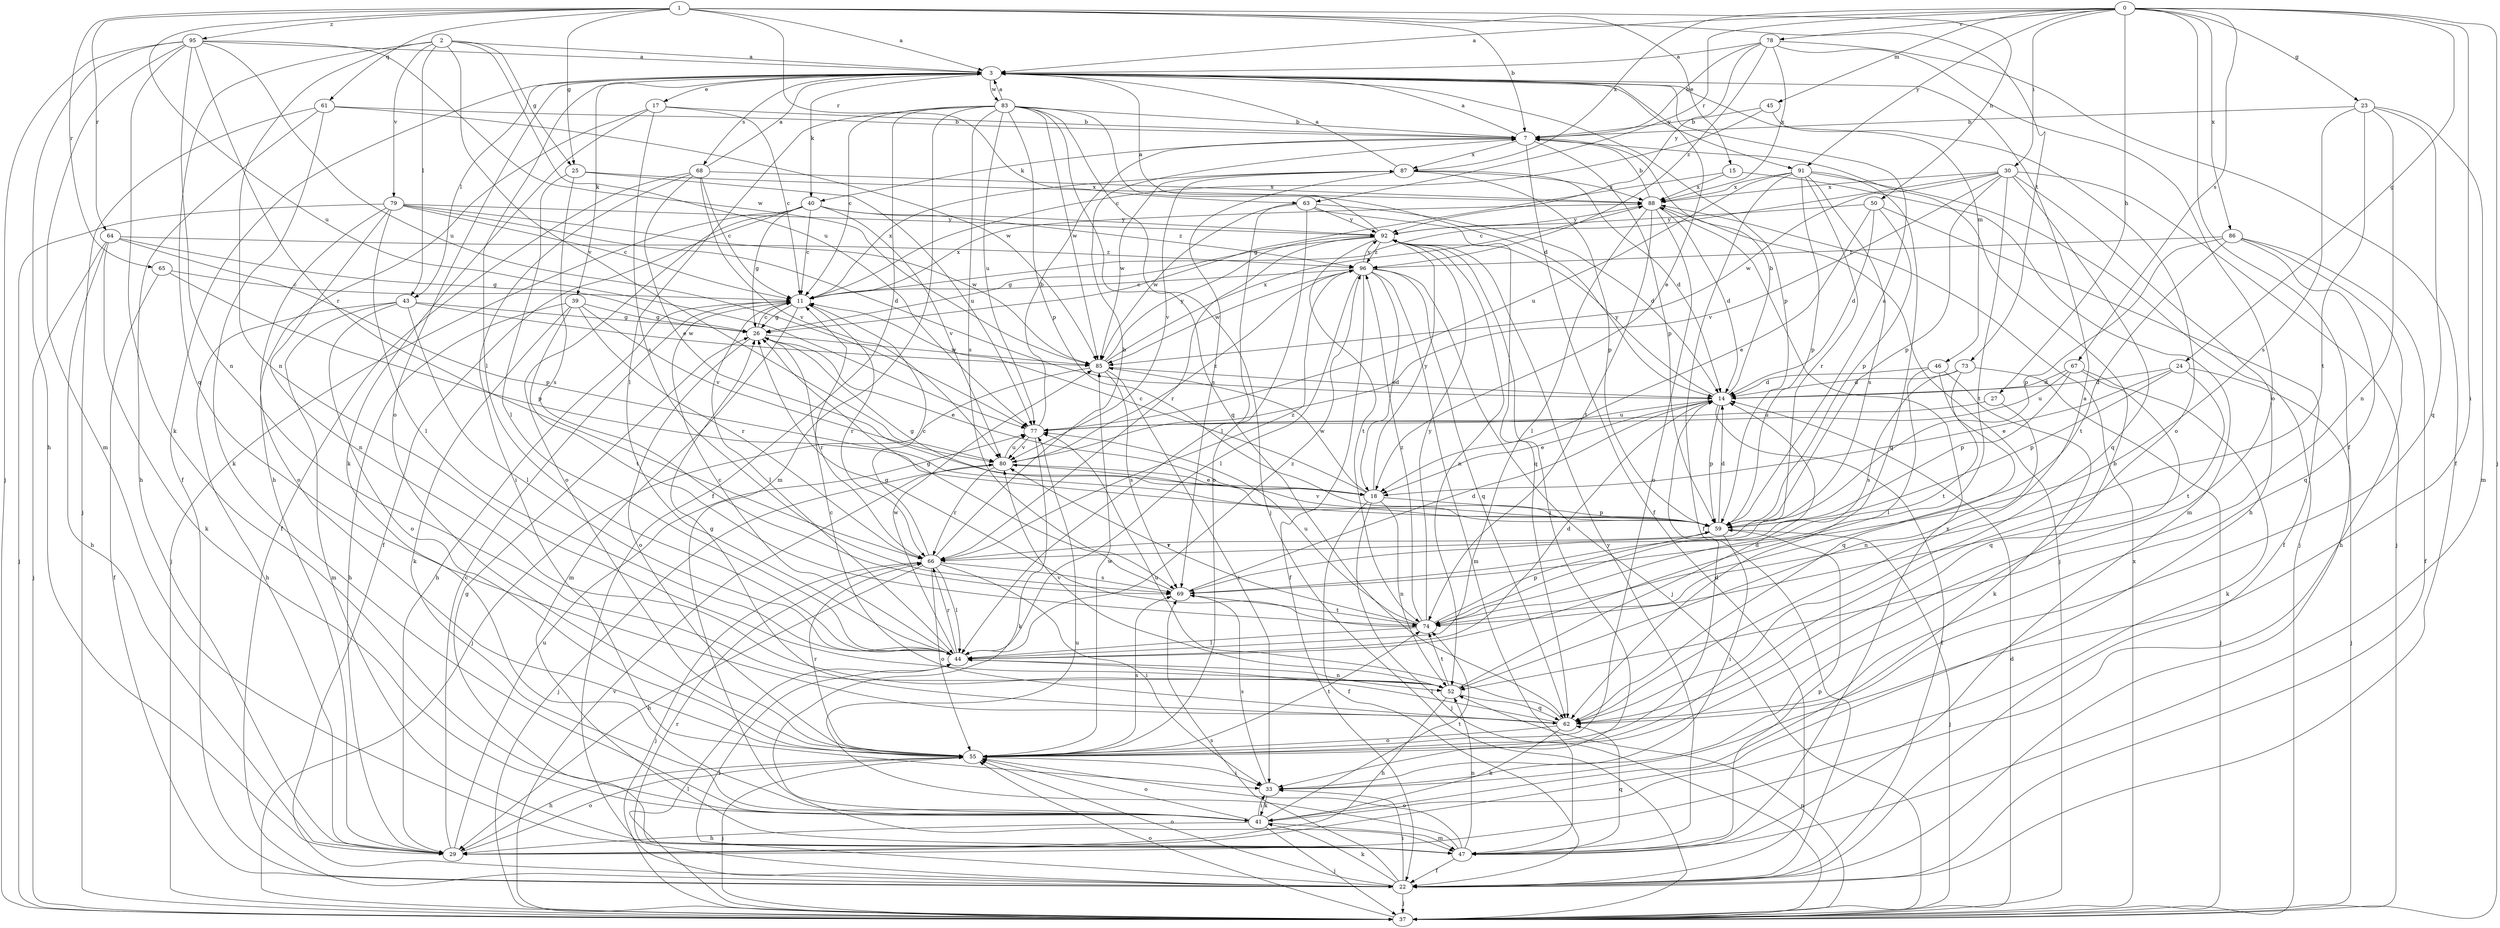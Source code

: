 strict digraph  {
0;
1;
2;
3;
7;
11;
14;
15;
17;
18;
22;
23;
24;
25;
26;
27;
29;
30;
33;
37;
39;
40;
41;
43;
44;
45;
46;
47;
50;
52;
55;
59;
61;
62;
63;
64;
65;
66;
67;
68;
69;
73;
74;
77;
78;
79;
80;
83;
85;
86;
87;
88;
91;
92;
95;
96;
0 -> 3  [label=a];
0 -> 22  [label=f];
0 -> 23  [label=g];
0 -> 24  [label=g];
0 -> 27  [label=h];
0 -> 30  [label=i];
0 -> 33  [label=i];
0 -> 37  [label=j];
0 -> 45  [label=m];
0 -> 63  [label=r];
0 -> 67  [label=s];
0 -> 78  [label=v];
0 -> 86  [label=x];
0 -> 87  [label=x];
0 -> 91  [label=y];
1 -> 3  [label=a];
1 -> 7  [label=b];
1 -> 15  [label=e];
1 -> 25  [label=g];
1 -> 50  [label=n];
1 -> 61  [label=q];
1 -> 63  [label=r];
1 -> 64  [label=r];
1 -> 65  [label=r];
1 -> 73  [label=t];
1 -> 77  [label=u];
1 -> 95  [label=z];
2 -> 3  [label=a];
2 -> 25  [label=g];
2 -> 43  [label=l];
2 -> 52  [label=n];
2 -> 62  [label=q];
2 -> 77  [label=u];
2 -> 79  [label=v];
2 -> 80  [label=v];
3 -> 17  [label=e];
3 -> 18  [label=e];
3 -> 22  [label=f];
3 -> 39  [label=k];
3 -> 40  [label=k];
3 -> 43  [label=l];
3 -> 44  [label=l];
3 -> 46  [label=m];
3 -> 55  [label=o];
3 -> 59  [label=p];
3 -> 68  [label=s];
3 -> 83  [label=w];
3 -> 91  [label=y];
7 -> 3  [label=a];
7 -> 22  [label=f];
7 -> 40  [label=k];
7 -> 59  [label=p];
7 -> 87  [label=x];
11 -> 26  [label=g];
11 -> 29  [label=h];
11 -> 44  [label=l];
11 -> 47  [label=m];
11 -> 66  [label=r];
11 -> 87  [label=x];
11 -> 88  [label=x];
14 -> 7  [label=b];
14 -> 18  [label=e];
14 -> 22  [label=f];
14 -> 59  [label=p];
14 -> 77  [label=u];
14 -> 92  [label=y];
15 -> 26  [label=g];
15 -> 47  [label=m];
15 -> 88  [label=x];
17 -> 7  [label=b];
17 -> 11  [label=c];
17 -> 29  [label=h];
17 -> 41  [label=k];
17 -> 69  [label=s];
18 -> 11  [label=c];
18 -> 22  [label=f];
18 -> 37  [label=j];
18 -> 52  [label=n];
18 -> 59  [label=p];
18 -> 85  [label=w];
18 -> 92  [label=y];
22 -> 33  [label=i];
22 -> 37  [label=j];
22 -> 41  [label=k];
22 -> 44  [label=l];
22 -> 55  [label=o];
22 -> 66  [label=r];
22 -> 69  [label=s];
23 -> 7  [label=b];
23 -> 47  [label=m];
23 -> 52  [label=n];
23 -> 62  [label=q];
23 -> 69  [label=s];
23 -> 74  [label=t];
24 -> 14  [label=d];
24 -> 18  [label=e];
24 -> 37  [label=j];
24 -> 59  [label=p];
24 -> 74  [label=t];
25 -> 44  [label=l];
25 -> 69  [label=s];
25 -> 77  [label=u];
25 -> 88  [label=x];
26 -> 11  [label=c];
26 -> 18  [label=e];
26 -> 55  [label=o];
26 -> 66  [label=r];
26 -> 85  [label=w];
27 -> 52  [label=n];
27 -> 77  [label=u];
29 -> 11  [label=c];
29 -> 55  [label=o];
29 -> 77  [label=u];
30 -> 11  [label=c];
30 -> 29  [label=h];
30 -> 37  [label=j];
30 -> 59  [label=p];
30 -> 62  [label=q];
30 -> 74  [label=t];
30 -> 80  [label=v];
30 -> 85  [label=w];
30 -> 88  [label=x];
33 -> 7  [label=b];
33 -> 41  [label=k];
33 -> 69  [label=s];
37 -> 14  [label=d];
37 -> 44  [label=l];
37 -> 52  [label=n];
37 -> 55  [label=o];
37 -> 80  [label=v];
37 -> 88  [label=x];
39 -> 26  [label=g];
39 -> 29  [label=h];
39 -> 41  [label=k];
39 -> 66  [label=r];
39 -> 74  [label=t];
39 -> 80  [label=v];
40 -> 11  [label=c];
40 -> 22  [label=f];
40 -> 26  [label=g];
40 -> 37  [label=j];
40 -> 55  [label=o];
40 -> 80  [label=v];
40 -> 92  [label=y];
40 -> 96  [label=z];
41 -> 29  [label=h];
41 -> 33  [label=i];
41 -> 37  [label=j];
41 -> 47  [label=m];
41 -> 55  [label=o];
41 -> 74  [label=t];
43 -> 26  [label=g];
43 -> 29  [label=h];
43 -> 44  [label=l];
43 -> 47  [label=m];
43 -> 55  [label=o];
43 -> 85  [label=w];
44 -> 11  [label=c];
44 -> 14  [label=d];
44 -> 52  [label=n];
44 -> 66  [label=r];
44 -> 85  [label=w];
44 -> 96  [label=z];
45 -> 7  [label=b];
45 -> 11  [label=c];
45 -> 55  [label=o];
46 -> 14  [label=d];
46 -> 41  [label=k];
46 -> 44  [label=l];
46 -> 62  [label=q];
47 -> 22  [label=f];
47 -> 26  [label=g];
47 -> 52  [label=n];
47 -> 55  [label=o];
47 -> 59  [label=p];
47 -> 62  [label=q];
47 -> 77  [label=u];
47 -> 88  [label=x];
47 -> 92  [label=y];
50 -> 14  [label=d];
50 -> 18  [label=e];
50 -> 22  [label=f];
50 -> 59  [label=p];
50 -> 92  [label=y];
52 -> 14  [label=d];
52 -> 29  [label=h];
52 -> 62  [label=q];
52 -> 74  [label=t];
52 -> 80  [label=v];
55 -> 14  [label=d];
55 -> 29  [label=h];
55 -> 33  [label=i];
55 -> 37  [label=j];
55 -> 66  [label=r];
55 -> 69  [label=s];
55 -> 74  [label=t];
55 -> 85  [label=w];
59 -> 3  [label=a];
59 -> 14  [label=d];
59 -> 26  [label=g];
59 -> 33  [label=i];
59 -> 37  [label=j];
59 -> 66  [label=r];
59 -> 80  [label=v];
61 -> 7  [label=b];
61 -> 29  [label=h];
61 -> 37  [label=j];
61 -> 41  [label=k];
61 -> 85  [label=w];
62 -> 3  [label=a];
62 -> 11  [label=c];
62 -> 26  [label=g];
62 -> 41  [label=k];
62 -> 44  [label=l];
62 -> 55  [label=o];
62 -> 77  [label=u];
63 -> 14  [label=d];
63 -> 44  [label=l];
63 -> 55  [label=o];
63 -> 62  [label=q];
63 -> 85  [label=w];
63 -> 92  [label=y];
64 -> 26  [label=g];
64 -> 29  [label=h];
64 -> 37  [label=j];
64 -> 41  [label=k];
64 -> 59  [label=p];
64 -> 96  [label=z];
65 -> 11  [label=c];
65 -> 22  [label=f];
65 -> 59  [label=p];
66 -> 7  [label=b];
66 -> 11  [label=c];
66 -> 29  [label=h];
66 -> 33  [label=i];
66 -> 37  [label=j];
66 -> 44  [label=l];
66 -> 55  [label=o];
66 -> 69  [label=s];
66 -> 96  [label=z];
67 -> 14  [label=d];
67 -> 41  [label=k];
67 -> 59  [label=p];
67 -> 62  [label=q];
67 -> 77  [label=u];
68 -> 3  [label=a];
68 -> 11  [label=c];
68 -> 18  [label=e];
68 -> 22  [label=f];
68 -> 33  [label=i];
68 -> 80  [label=v];
68 -> 88  [label=x];
69 -> 14  [label=d];
69 -> 26  [label=g];
69 -> 74  [label=t];
73 -> 14  [label=d];
73 -> 37  [label=j];
73 -> 69  [label=s];
73 -> 74  [label=t];
74 -> 26  [label=g];
74 -> 44  [label=l];
74 -> 59  [label=p];
74 -> 77  [label=u];
74 -> 80  [label=v];
74 -> 92  [label=y];
74 -> 96  [label=z];
77 -> 7  [label=b];
77 -> 41  [label=k];
77 -> 80  [label=v];
78 -> 3  [label=a];
78 -> 7  [label=b];
78 -> 22  [label=f];
78 -> 55  [label=o];
78 -> 88  [label=x];
78 -> 92  [label=y];
78 -> 96  [label=z];
79 -> 11  [label=c];
79 -> 14  [label=d];
79 -> 37  [label=j];
79 -> 44  [label=l];
79 -> 52  [label=n];
79 -> 55  [label=o];
79 -> 85  [label=w];
79 -> 92  [label=y];
80 -> 18  [label=e];
80 -> 37  [label=j];
80 -> 66  [label=r];
80 -> 77  [label=u];
80 -> 96  [label=z];
83 -> 3  [label=a];
83 -> 7  [label=b];
83 -> 11  [label=c];
83 -> 14  [label=d];
83 -> 22  [label=f];
83 -> 37  [label=j];
83 -> 44  [label=l];
83 -> 47  [label=m];
83 -> 59  [label=p];
83 -> 62  [label=q];
83 -> 69  [label=s];
83 -> 77  [label=u];
83 -> 85  [label=w];
85 -> 14  [label=d];
85 -> 33  [label=i];
85 -> 37  [label=j];
85 -> 69  [label=s];
85 -> 88  [label=x];
85 -> 92  [label=y];
86 -> 22  [label=f];
86 -> 29  [label=h];
86 -> 59  [label=p];
86 -> 62  [label=q];
86 -> 74  [label=t];
86 -> 96  [label=z];
87 -> 3  [label=a];
87 -> 14  [label=d];
87 -> 59  [label=p];
87 -> 69  [label=s];
87 -> 80  [label=v];
87 -> 85  [label=w];
87 -> 88  [label=x];
88 -> 7  [label=b];
88 -> 14  [label=d];
88 -> 37  [label=j];
88 -> 44  [label=l];
88 -> 55  [label=o];
88 -> 74  [label=t];
88 -> 92  [label=y];
91 -> 22  [label=f];
91 -> 37  [label=j];
91 -> 59  [label=p];
91 -> 62  [label=q];
91 -> 66  [label=r];
91 -> 69  [label=s];
91 -> 77  [label=u];
91 -> 88  [label=x];
92 -> 3  [label=a];
92 -> 26  [label=g];
92 -> 33  [label=i];
92 -> 52  [label=n];
92 -> 66  [label=r];
92 -> 74  [label=t];
92 -> 96  [label=z];
95 -> 3  [label=a];
95 -> 29  [label=h];
95 -> 37  [label=j];
95 -> 41  [label=k];
95 -> 47  [label=m];
95 -> 52  [label=n];
95 -> 66  [label=r];
95 -> 77  [label=u];
95 -> 85  [label=w];
96 -> 11  [label=c];
96 -> 18  [label=e];
96 -> 22  [label=f];
96 -> 37  [label=j];
96 -> 44  [label=l];
96 -> 47  [label=m];
96 -> 62  [label=q];
96 -> 85  [label=w];
96 -> 92  [label=y];
}
